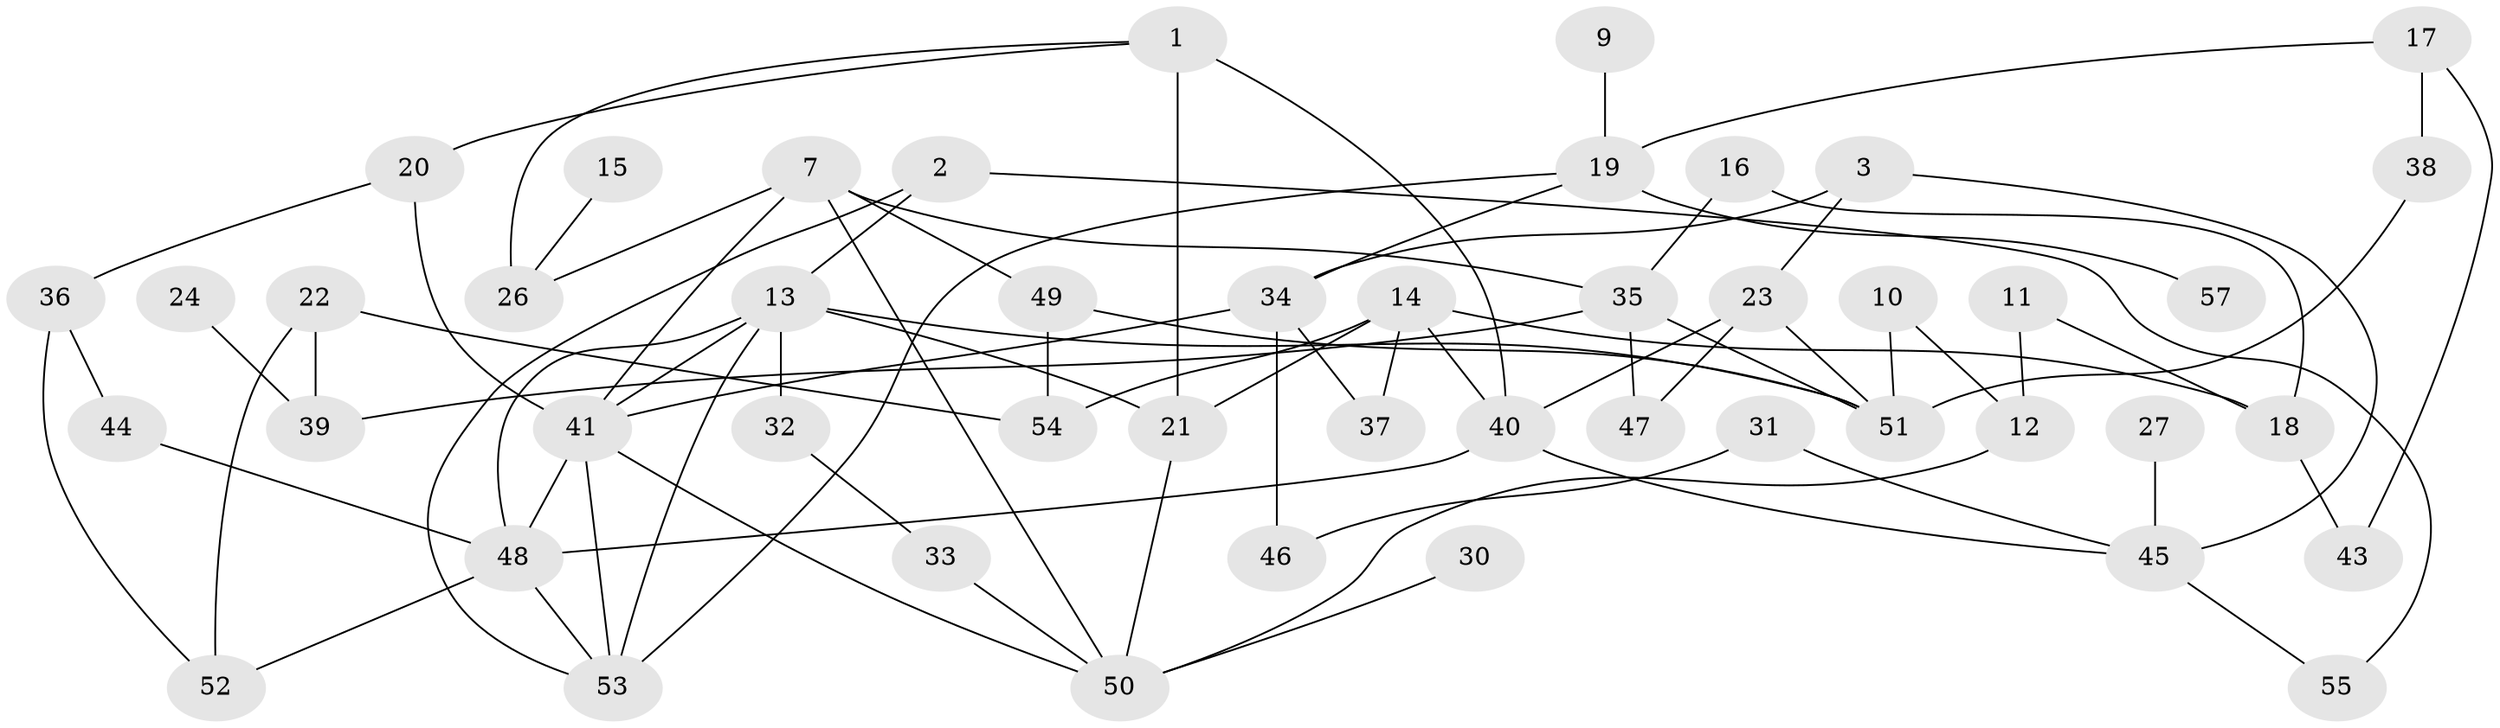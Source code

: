 // original degree distribution, {5: 0.09183673469387756, 3: 0.1836734693877551, 4: 0.14285714285714285, 2: 0.2653061224489796, 0: 0.11224489795918367, 1: 0.17346938775510204, 6: 0.030612244897959183}
// Generated by graph-tools (version 1.1) at 2025/35/03/04/25 23:35:51]
// undirected, 48 vertices, 78 edges
graph export_dot {
  node [color=gray90,style=filled];
  1;
  2;
  3;
  7;
  9;
  10;
  11;
  12;
  13;
  14;
  15;
  16;
  17;
  18;
  19;
  20;
  21;
  22;
  23;
  24;
  26;
  27;
  30;
  31;
  32;
  33;
  34;
  35;
  36;
  37;
  38;
  39;
  40;
  41;
  43;
  44;
  45;
  46;
  47;
  48;
  49;
  50;
  51;
  52;
  53;
  54;
  55;
  57;
  1 -- 20 [weight=1.0];
  1 -- 21 [weight=2.0];
  1 -- 26 [weight=1.0];
  1 -- 40 [weight=1.0];
  2 -- 13 [weight=1.0];
  2 -- 53 [weight=1.0];
  2 -- 55 [weight=1.0];
  3 -- 23 [weight=1.0];
  3 -- 34 [weight=1.0];
  3 -- 45 [weight=1.0];
  7 -- 26 [weight=1.0];
  7 -- 35 [weight=1.0];
  7 -- 41 [weight=1.0];
  7 -- 49 [weight=1.0];
  7 -- 50 [weight=1.0];
  9 -- 19 [weight=1.0];
  10 -- 12 [weight=1.0];
  10 -- 51 [weight=1.0];
  11 -- 12 [weight=1.0];
  11 -- 18 [weight=1.0];
  12 -- 50 [weight=1.0];
  13 -- 21 [weight=1.0];
  13 -- 32 [weight=1.0];
  13 -- 41 [weight=1.0];
  13 -- 48 [weight=1.0];
  13 -- 51 [weight=2.0];
  13 -- 53 [weight=1.0];
  14 -- 18 [weight=1.0];
  14 -- 21 [weight=1.0];
  14 -- 37 [weight=1.0];
  14 -- 40 [weight=1.0];
  14 -- 54 [weight=1.0];
  15 -- 26 [weight=1.0];
  16 -- 18 [weight=1.0];
  16 -- 35 [weight=1.0];
  17 -- 19 [weight=1.0];
  17 -- 38 [weight=1.0];
  17 -- 43 [weight=1.0];
  18 -- 43 [weight=1.0];
  19 -- 34 [weight=1.0];
  19 -- 53 [weight=1.0];
  19 -- 57 [weight=1.0];
  20 -- 36 [weight=1.0];
  20 -- 41 [weight=1.0];
  21 -- 50 [weight=1.0];
  22 -- 39 [weight=1.0];
  22 -- 52 [weight=1.0];
  22 -- 54 [weight=1.0];
  23 -- 40 [weight=1.0];
  23 -- 47 [weight=2.0];
  23 -- 51 [weight=2.0];
  24 -- 39 [weight=1.0];
  27 -- 45 [weight=1.0];
  30 -- 50 [weight=1.0];
  31 -- 45 [weight=1.0];
  31 -- 46 [weight=1.0];
  32 -- 33 [weight=1.0];
  33 -- 50 [weight=1.0];
  34 -- 37 [weight=1.0];
  34 -- 41 [weight=1.0];
  34 -- 46 [weight=1.0];
  35 -- 39 [weight=1.0];
  35 -- 47 [weight=1.0];
  35 -- 51 [weight=1.0];
  36 -- 44 [weight=1.0];
  36 -- 52 [weight=1.0];
  38 -- 51 [weight=1.0];
  40 -- 45 [weight=1.0];
  40 -- 48 [weight=1.0];
  41 -- 48 [weight=1.0];
  41 -- 50 [weight=1.0];
  41 -- 53 [weight=1.0];
  44 -- 48 [weight=1.0];
  45 -- 55 [weight=1.0];
  48 -- 52 [weight=1.0];
  48 -- 53 [weight=1.0];
  49 -- 51 [weight=1.0];
  49 -- 54 [weight=1.0];
}
